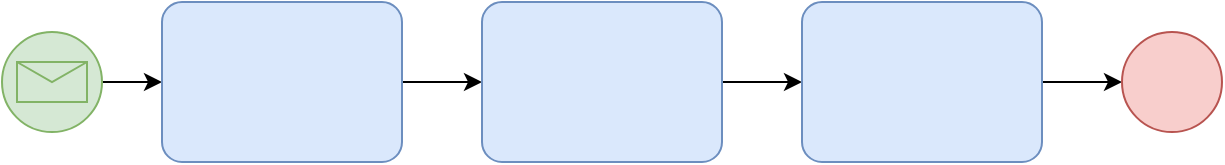 <mxfile version="20.8.10" type="device"><diagram name="Página-1" id="DVXr5T1aeoazelRGZ2f-"><mxGraphModel dx="864" dy="516" grid="1" gridSize="10" guides="1" tooltips="1" connect="1" arrows="1" fold="1" page="1" pageScale="1" pageWidth="827" pageHeight="1169" math="0" shadow="0"><root><mxCell id="0"/><mxCell id="1" parent="0"/><mxCell id="ehLYMVI9YaqQ5oSe7CZ9-7" style="edgeStyle=orthogonalEdgeStyle;rounded=0;orthogonalLoop=1;jettySize=auto;html=1;" edge="1" parent="1" source="ehLYMVI9YaqQ5oSe7CZ9-2" target="ehLYMVI9YaqQ5oSe7CZ9-3"><mxGeometry relative="1" as="geometry"/></mxCell><mxCell id="ehLYMVI9YaqQ5oSe7CZ9-2" value="" style="points=[[0.145,0.145,0],[0.5,0,0],[0.855,0.145,0],[1,0.5,0],[0.855,0.855,0],[0.5,1,0],[0.145,0.855,0],[0,0.5,0]];shape=mxgraph.bpmn.event;html=1;verticalLabelPosition=bottom;labelBackgroundColor=#ffffff;verticalAlign=top;align=center;perimeter=ellipsePerimeter;outlineConnect=0;aspect=fixed;outline=standard;symbol=message;fillColor=#d5e8d4;strokeColor=#82b366;" vertex="1" parent="1"><mxGeometry x="120" y="240" width="50" height="50" as="geometry"/></mxCell><mxCell id="ehLYMVI9YaqQ5oSe7CZ9-8" style="edgeStyle=orthogonalEdgeStyle;rounded=0;orthogonalLoop=1;jettySize=auto;html=1;entryX=0;entryY=0.5;entryDx=0;entryDy=0;entryPerimeter=0;" edge="1" parent="1" source="ehLYMVI9YaqQ5oSe7CZ9-3" target="ehLYMVI9YaqQ5oSe7CZ9-4"><mxGeometry relative="1" as="geometry"/></mxCell><mxCell id="ehLYMVI9YaqQ5oSe7CZ9-3" value="" style="points=[[0.25,0,0],[0.5,0,0],[0.75,0,0],[1,0.25,0],[1,0.5,0],[1,0.75,0],[0.75,1,0],[0.5,1,0],[0.25,1,0],[0,0.75,0],[0,0.5,0],[0,0.25,0]];shape=mxgraph.bpmn.task;whiteSpace=wrap;rectStyle=rounded;size=10;html=1;taskMarker=abstract;fillColor=#dae8fc;strokeColor=#6c8ebf;" vertex="1" parent="1"><mxGeometry x="200" y="225" width="120" height="80" as="geometry"/></mxCell><mxCell id="ehLYMVI9YaqQ5oSe7CZ9-9" style="edgeStyle=orthogonalEdgeStyle;rounded=0;orthogonalLoop=1;jettySize=auto;html=1;" edge="1" parent="1" source="ehLYMVI9YaqQ5oSe7CZ9-4" target="ehLYMVI9YaqQ5oSe7CZ9-5"><mxGeometry relative="1" as="geometry"/></mxCell><mxCell id="ehLYMVI9YaqQ5oSe7CZ9-4" value="" style="points=[[0.25,0,0],[0.5,0,0],[0.75,0,0],[1,0.25,0],[1,0.5,0],[1,0.75,0],[0.75,1,0],[0.5,1,0],[0.25,1,0],[0,0.75,0],[0,0.5,0],[0,0.25,0]];shape=mxgraph.bpmn.task;whiteSpace=wrap;rectStyle=rounded;size=10;html=1;taskMarker=abstract;fillColor=#dae8fc;strokeColor=#6c8ebf;" vertex="1" parent="1"><mxGeometry x="360" y="225" width="120" height="80" as="geometry"/></mxCell><mxCell id="ehLYMVI9YaqQ5oSe7CZ9-10" style="edgeStyle=orthogonalEdgeStyle;rounded=0;orthogonalLoop=1;jettySize=auto;html=1;entryX=0;entryY=0.5;entryDx=0;entryDy=0;entryPerimeter=0;" edge="1" parent="1" source="ehLYMVI9YaqQ5oSe7CZ9-5" target="ehLYMVI9YaqQ5oSe7CZ9-6"><mxGeometry relative="1" as="geometry"/></mxCell><mxCell id="ehLYMVI9YaqQ5oSe7CZ9-5" value="" style="points=[[0.25,0,0],[0.5,0,0],[0.75,0,0],[1,0.25,0],[1,0.5,0],[1,0.75,0],[0.75,1,0],[0.5,1,0],[0.25,1,0],[0,0.75,0],[0,0.5,0],[0,0.25,0]];shape=mxgraph.bpmn.task;whiteSpace=wrap;rectStyle=rounded;size=10;html=1;taskMarker=abstract;fillColor=#dae8fc;strokeColor=#6c8ebf;" vertex="1" parent="1"><mxGeometry x="520" y="225" width="120" height="80" as="geometry"/></mxCell><mxCell id="ehLYMVI9YaqQ5oSe7CZ9-6" value="" style="points=[[0.145,0.145,0],[0.5,0,0],[0.855,0.145,0],[1,0.5,0],[0.855,0.855,0],[0.5,1,0],[0.145,0.855,0],[0,0.5,0]];shape=mxgraph.bpmn.event;html=1;verticalLabelPosition=bottom;labelBackgroundColor=#ffffff;verticalAlign=top;align=center;perimeter=ellipsePerimeter;outlineConnect=0;aspect=fixed;outline=standard;symbol=general;fillColor=#f8cecc;strokeColor=#b85450;" vertex="1" parent="1"><mxGeometry x="680" y="240" width="50" height="50" as="geometry"/></mxCell></root></mxGraphModel></diagram></mxfile>